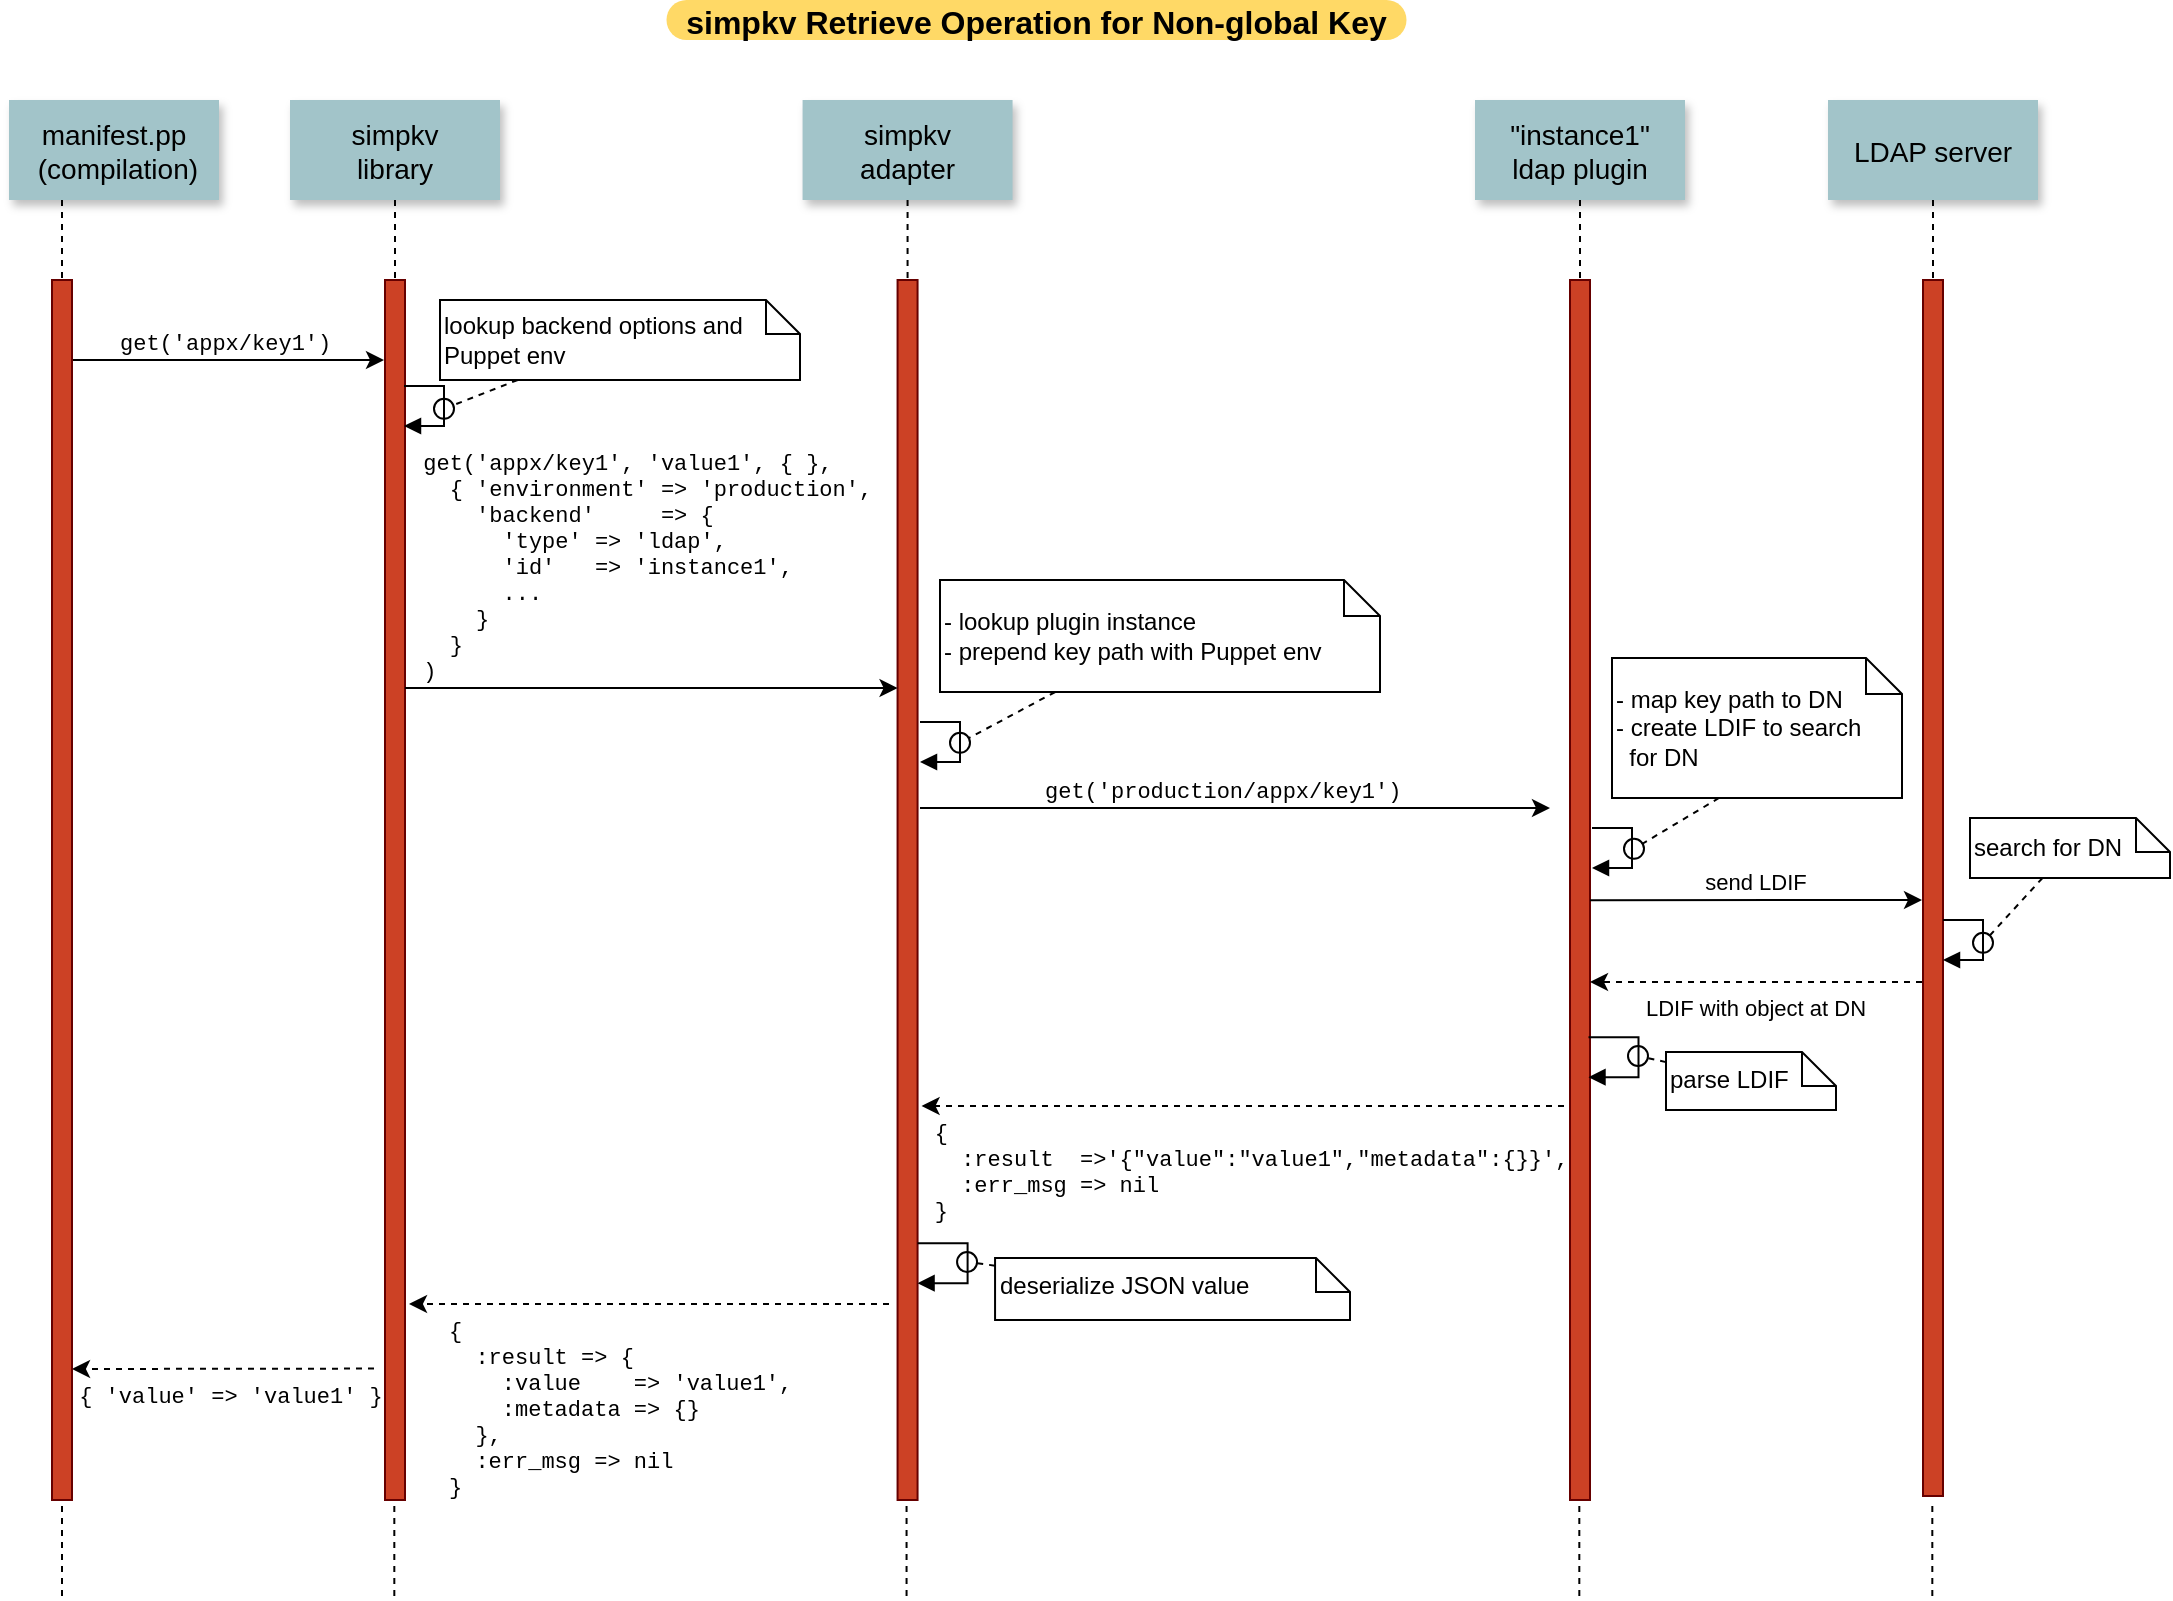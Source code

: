<mxfile version="14.6.11" type="google"><diagram name="Page-1" id="9361dd3d-8414-5efd-6122-117bd74ce7a7"><mxGraphModel dx="1061" dy="633" grid="1" gridSize="10" guides="1" tooltips="1" connect="1" arrows="1" fold="1" page="1" pageScale="1.5" pageWidth="1400" pageHeight="850" background="#ffffff" math="0" shadow="0"><root><mxCell id="0"/><mxCell id="1" parent="0"/><mxCell id="71" value="simpkv Retrieve Operation for Non-global Key" style="rounded=1;fontStyle=1;fillColor=#FFD966;strokeColor=none;autosize=1;arcSize=50;fontSize=16;" parent="1" vertex="1"><mxGeometry x="478.25" y="10" width="370" height="20" as="geometry"/></mxCell><mxCell id="4" value="manifest.pp&#xA; (compilation)" style="shadow=1;fillColor=#A2C4C9;strokeColor=none;fontSize=14;" parent="1" vertex="1"><mxGeometry x="149.5" y="60" width="105" height="50" as="geometry"/></mxCell><mxCell id="6" value="" style="fillColor=#CC4125;strokeColor=#660000" parent="1" vertex="1"><mxGeometry x="337.5" y="150" width="10" height="610" as="geometry"/></mxCell><mxCell id="7" value="simpkv&#xA;library" style="shadow=1;fillColor=#A2C4C9;strokeColor=none;fontSize=14;" parent="1" vertex="1"><mxGeometry x="290" y="60" width="105" height="50" as="geometry"/></mxCell><mxCell id="8" value="" style="edgeStyle=none;endArrow=none;dashed=1" parent="1" source="7" target="6" edge="1"><mxGeometry x="-5" width="100" height="100" as="geometry"><mxPoint x="342.259" y="110" as="sourcePoint"/><mxPoint x="342.576" y="165" as="targetPoint"/></mxGeometry></mxCell><mxCell id="9" value="get('appx/key1')" style="edgeStyle=elbowEdgeStyle;elbow=vertical;verticalLabelPosition=top;verticalAlign=bottom;fontFamily=Courier New;align=left;" parent="1" edge="1" source="2"><mxGeometry x="7" width="100" height="100" as="geometry"><mxPoint x="217" y="190" as="sourcePoint"/><mxPoint x="337" y="190" as="targetPoint"/><mxPoint x="-56" as="offset"/></mxGeometry></mxCell><mxCell id="15" value="simpkv&#xA;adapter" style="shadow=1;fillColor=#A2C4C9;strokeColor=none;fontSize=14;" parent="1" vertex="1"><mxGeometry x="546.284" y="60" width="105" height="50" as="geometry"/></mxCell><mxCell id="16" value="" style="edgeStyle=none;endArrow=none;dashed=1;" parent="1" source="15" target="17" edge="1"><mxGeometry x="521.043" y="270" width="100" height="100" as="geometry"><mxPoint x="598.543" y="220.0" as="sourcePoint"/><mxPoint x="598.543" y="240.0" as="targetPoint"/></mxGeometry></mxCell><mxCell id="17" value="" style="fillColor=#CC4125;strokeColor=#660000" parent="1" vertex="1"><mxGeometry x="593.78" y="150" width="10" height="610" as="geometry"/></mxCell><mxCell id="19" value="get('appx/key1', 'value1', { }, &#xA;  { 'environment' =&gt; 'production',&#xA;    'backend'     =&gt; {&#xA;      'type' =&gt; 'ldap',&#xA;      'id'   =&gt; 'instance1',&#xA;      ...&#xA;    }&#xA;  }&#xA;)" style="edgeStyle=elbowEdgeStyle;elbow=vertical;verticalLabelPosition=top;verticalAlign=bottom;align=left;exitX=1;exitY=0.5;exitDx=0;exitDy=0;entryX=-0.396;entryY=0.436;entryDx=0;entryDy=0;entryPerimeter=0;fontFamily=Courier New;" parent="1" edge="1"><mxGeometry x="-5" y="-46" width="100" height="100" as="geometry"><mxPoint x="347.5" y="354" as="sourcePoint"/><mxPoint x="593.78" y="353.5" as="targetPoint"/><Array as="points"/><mxPoint x="-116" as="offset"/></mxGeometry></mxCell><mxCell id="21" value="" style="fillColor=#CC4125;strokeColor=#660000" parent="1" vertex="1"><mxGeometry x="930" y="150" width="10" height="610" as="geometry"/></mxCell><mxCell id="22" value="&quot;instance1&quot;&#xA;ldap plugin" style="shadow=1;fillColor=#A2C4C9;strokeColor=none;fontSize=14;" parent="1" vertex="1"><mxGeometry x="882.5" y="60" width="105" height="50" as="geometry"/></mxCell><mxCell id="23" value="" style="edgeStyle=none;endArrow=none;dashed=1" parent="1" source="22" target="21" edge="1"><mxGeometry x="874.488" y="175.0" width="100" height="100" as="geometry"><mxPoint x="934.653" y="110" as="sourcePoint"/><mxPoint x="934.653" y="260" as="targetPoint"/></mxGeometry></mxCell><mxCell id="24" value="LDAP server" style="shadow=1;fillColor=#A2C4C9;strokeColor=none;fontSize=14;" parent="1" vertex="1"><mxGeometry x="1059" y="60" width="105" height="50" as="geometry"/></mxCell><mxCell id="25" value="" style="edgeStyle=none;endArrow=none;dashed=1" parent="1" source="24" target="26" edge="1"><mxGeometry x="1036.335" y="165" width="100" height="100" as="geometry"><mxPoint x="1111.259" y="110" as="sourcePoint"/><mxPoint x="1111.576" y="165" as="targetPoint"/></mxGeometry></mxCell><mxCell id="26" value="" style="fillColor=#CC4125;strokeColor=#660000" parent="1" vertex="1"><mxGeometry x="1106.5" y="150" width="10" height="608" as="geometry"/></mxCell><mxCell id="27" value="get('production/appx/key1')" style="edgeStyle=elbowEdgeStyle;elbow=vertical;verticalLabelPosition=top;verticalAlign=bottom;fontFamily=Courier New;align=left;" parent="1" edge="1"><mxGeometry y="-21" width="100" height="100" as="geometry"><mxPoint x="605" y="414" as="sourcePoint"/><mxPoint x="920" y="414" as="targetPoint"/><Array as="points"><mxPoint x="679" y="414"/></Array><mxPoint x="-97" as="offset"/></mxGeometry></mxCell><mxCell id="28" value="{&#xA;  :result =&gt; {&#xA;    :value    =&gt; 'value1',&#xA;    :metadata =&gt; {}&#xA;  },&#xA;  :err_msg =&gt; nil&#xA; }" style="edgeStyle=elbowEdgeStyle;elbow=vertical;dashed=1;verticalLabelPosition=bottom;verticalAlign=top;fontFamily=Courier New;align=left;" parent="1" edge="1"><mxGeometry x="156.5" y="162" width="100" height="100" as="geometry"><mxPoint x="589.5" y="662" as="sourcePoint"/><mxPoint x="349.5" y="662" as="targetPoint"/><Array as="points"><mxPoint x="411.5" y="662"/></Array><mxPoint x="-102" as="offset"/></mxGeometry></mxCell><mxCell id="34" value="send LDIF" style="edgeStyle=elbowEdgeStyle;elbow=vertical;verticalLabelPosition=top;verticalAlign=bottom;" parent="1" edge="1"><mxGeometry x="810" y="430.736" width="100" height="100" as="geometry"><mxPoint x="940" y="460.13" as="sourcePoint"/><mxPoint x="1106" y="460" as="targetPoint"/><Array as="points"/></mxGeometry></mxCell><mxCell id="35" value="LDIF with object at DN" style="edgeStyle=elbowEdgeStyle;elbow=vertical;dashed=1;verticalLabelPosition=bottom;verticalAlign=top" parent="1" edge="1"><mxGeometry x="820" y="481.653" width="100" height="100" as="geometry"><mxPoint x="1106" y="501" as="sourcePoint"/><mxPoint x="940" y="501.047" as="targetPoint"/><Array as="points"/></mxGeometry></mxCell><mxCell id="40" value="lookup backend options and&#xA;Puppet env" style="shape=note;align=left;whiteSpace=wrap;fontSize=12;size=17;" parent="1" vertex="1"><mxGeometry x="365" y="160" width="180" height="40" as="geometry"/></mxCell><mxCell id="41" value="" style="edgeStyle=none;endArrow=none;dashed=1" parent="1" source="40" target="39" edge="1"><mxGeometry x="1025" y="219" width="100" height="100" as="geometry"><mxPoint x="392.074" y="219" as="sourcePoint"/><mxPoint x="1125" y="219" as="targetPoint"/></mxGeometry></mxCell><mxCell id="52" value="" style="edgeStyle=none;endArrow=none;dashed=1;entryX=0.25;entryY=1;entryDx=0;entryDy=0;" parent="1" edge="1"><mxGeometry x="373.731" y="646.697" width="100" height="100" as="geometry"><mxPoint x="342.16" y="808" as="sourcePoint"/><mxPoint x="342.16" y="760" as="targetPoint"/></mxGeometry></mxCell><mxCell id="39" value="" style="ellipse;fillColor=none" parent="1" vertex="1"><mxGeometry x="362.0" y="209.394" width="10.0" height="10" as="geometry"/></mxCell><mxCell id="PjJL2SfYMkZZkFm_5Wke-99" value="" style="edgeStyle=orthogonalEdgeStyle;html=1;align=left;spacingLeft=2;endArrow=block;rounded=0;entryX=1;entryY=0;" parent="1" edge="1"><mxGeometry x="159.5" y="60" as="geometry"><mxPoint x="347" y="203" as="sourcePoint"/><Array as="points"><mxPoint x="367" y="203"/></Array><mxPoint x="347" y="223" as="targetPoint"/></mxGeometry></mxCell><mxCell id="PjJL2SfYMkZZkFm_5Wke-104" value="- lookup plugin instance&#xA;- prepend key path with Puppet env" style="shape=note;align=left;whiteSpace=wrap;fontSize=12;size=18;" parent="1" vertex="1"><mxGeometry x="615" y="300" width="220" height="56" as="geometry"/></mxCell><mxCell id="PjJL2SfYMkZZkFm_5Wke-105" value="" style="edgeStyle=none;endArrow=none;dashed=1" parent="1" source="PjJL2SfYMkZZkFm_5Wke-104" target="PjJL2SfYMkZZkFm_5Wke-106" edge="1"><mxGeometry x="1273" y="407" width="100" height="100" as="geometry"><mxPoint x="640.074" y="407" as="sourcePoint"/><mxPoint x="1373" y="407" as="targetPoint"/></mxGeometry></mxCell><mxCell id="PjJL2SfYMkZZkFm_5Wke-106" value="" style="ellipse;fillColor=none" parent="1" vertex="1"><mxGeometry x="620.0" y="376.394" width="10.0" height="10" as="geometry"/></mxCell><mxCell id="PjJL2SfYMkZZkFm_5Wke-107" value="" style="edgeStyle=orthogonalEdgeStyle;html=1;align=left;spacingLeft=2;endArrow=block;rounded=0;entryX=1;entryY=0;" parent="1" edge="1"><mxGeometry x="159.5" y="60" as="geometry"><mxPoint x="605" y="371" as="sourcePoint"/><Array as="points"><mxPoint x="625" y="371"/></Array><mxPoint x="605" y="391" as="targetPoint"/></mxGeometry></mxCell><mxCell id="h_446JqNxGpwCYfAV-Q8-74" value="- map key path to DN&#xA;- create LDIF to search&#xA;  for DN" style="shape=note;align=left;whiteSpace=wrap;fontSize=12;size=18;" parent="1" vertex="1"><mxGeometry x="951" y="339" width="145" height="70" as="geometry"/></mxCell><mxCell id="h_446JqNxGpwCYfAV-Q8-75" value="" style="ellipse;fillColor=none" parent="1" vertex="1"><mxGeometry x="957.0" y="429.394" width="10.0" height="10" as="geometry"/></mxCell><mxCell id="h_446JqNxGpwCYfAV-Q8-76" value="" style="edgeStyle=orthogonalEdgeStyle;html=1;align=left;spacingLeft=2;endArrow=block;rounded=0;entryX=1;entryY=0;" parent="1" edge="1"><mxGeometry x="240.5" y="39" as="geometry"><mxPoint x="941" y="424" as="sourcePoint"/><Array as="points"><mxPoint x="961" y="424"/></Array><mxPoint x="941" y="444" as="targetPoint"/></mxGeometry></mxCell><mxCell id="h_446JqNxGpwCYfAV-Q8-78" value="" style="edgeStyle=none;endArrow=none;dashed=1" parent="1" edge="1"><mxGeometry x="1612.78" y="460" width="100" height="100" as="geometry"><mxPoint x="1004.48" y="409" as="sourcePoint"/><mxPoint x="966" y="432" as="targetPoint"/></mxGeometry></mxCell><mxCell id="h_446JqNxGpwCYfAV-Q8-79" value="search for DN" style="shape=note;align=left;whiteSpace=wrap;fontSize=12;size=17;" parent="1" vertex="1"><mxGeometry x="1130" y="419" width="100" height="30" as="geometry"/></mxCell><mxCell id="h_446JqNxGpwCYfAV-Q8-80" value="" style="edgeStyle=none;endArrow=none;dashed=1" parent="1" source="h_446JqNxGpwCYfAV-Q8-79" target="h_446JqNxGpwCYfAV-Q8-81" edge="1"><mxGeometry x="1794.5" y="486" width="100" height="100" as="geometry"><mxPoint x="1161.574" y="486" as="sourcePoint"/><mxPoint x="1894.5" y="486" as="targetPoint"/></mxGeometry></mxCell><mxCell id="h_446JqNxGpwCYfAV-Q8-81" value="" style="ellipse;fillColor=none" parent="1" vertex="1"><mxGeometry x="1131.5" y="476.394" width="10.0" height="10" as="geometry"/></mxCell><mxCell id="h_446JqNxGpwCYfAV-Q8-82" value="" style="edgeStyle=orthogonalEdgeStyle;html=1;align=left;spacingLeft=2;endArrow=block;rounded=0;entryX=1;entryY=0;" parent="1" edge="1"><mxGeometry x="240.5" y="39" as="geometry"><mxPoint x="1116.5" y="470" as="sourcePoint"/><Array as="points"><mxPoint x="1136.5" y="470"/></Array><mxPoint x="1116.5" y="490" as="targetPoint"/></mxGeometry></mxCell><mxCell id="h_446JqNxGpwCYfAV-Q8-83" value="{&#xA;  :result  =&gt;'{&quot;value&quot;:&quot;value1&quot;,&quot;metadata&quot;:{}}',&#xA;  :err_msg =&gt; nil&#xA;}" style="edgeStyle=elbowEdgeStyle;elbow=vertical;dashed=1;verticalLabelPosition=bottom;verticalAlign=top;fontFamily=Courier New;align=left;exitX=-0.3;exitY=0.677;exitDx=0;exitDy=0;exitPerimeter=0;" parent="1" edge="1" source="21"><mxGeometry width="100" height="100" as="geometry"><mxPoint x="845.78" y="563" as="sourcePoint"/><mxPoint x="605.78" y="563" as="targetPoint"/><Array as="points"><mxPoint x="667.78" y="563"/></Array><mxPoint x="-156" as="offset"/></mxGeometry></mxCell><mxCell id="h_446JqNxGpwCYfAV-Q8-85" value="{ 'value' =&gt; 'value1' }" style="edgeStyle=elbowEdgeStyle;elbow=vertical;dashed=1;verticalLabelPosition=bottom;verticalAlign=top;fontFamily=Courier New;exitX=-0.05;exitY=0.989;exitDx=0;exitDy=0;exitPerimeter=0;" parent="1" edge="1" target="2"><mxGeometry width="100" height="100" as="geometry"><mxPoint x="332" y="694.29" as="sourcePoint"/><mxPoint x="186" y="694.9" as="targetPoint"/><mxPoint x="4" as="offset"/></mxGeometry></mxCell><mxCell id="h_446JqNxGpwCYfAV-Q8-90" value="" style="edgeStyle=none;endArrow=none;dashed=1;entryX=0.25;entryY=1;entryDx=0;entryDy=0;" parent="1" edge="1"><mxGeometry x="629.851" y="648.697" width="100" height="100" as="geometry"><mxPoint x="598.28" y="808" as="sourcePoint"/><mxPoint x="598.28" y="760" as="targetPoint"/></mxGeometry></mxCell><mxCell id="h_446JqNxGpwCYfAV-Q8-92" value="" style="edgeStyle=none;endArrow=none;dashed=1;entryX=0.25;entryY=1;entryDx=0;entryDy=0;" parent="1" edge="1"><mxGeometry x="966.231" y="647.697" width="100" height="100" as="geometry"><mxPoint x="934.66" y="808" as="sourcePoint"/><mxPoint x="934.66" y="760" as="targetPoint"/></mxGeometry></mxCell><mxCell id="h_446JqNxGpwCYfAV-Q8-93" value="" style="edgeStyle=none;endArrow=none;dashed=1;entryX=0.25;entryY=1;entryDx=0;entryDy=0;" parent="1" edge="1"><mxGeometry x="1142.731" y="647.697" width="100" height="100" as="geometry"><mxPoint x="1111.16" y="808" as="sourcePoint"/><mxPoint x="1111.16" y="760" as="targetPoint"/></mxGeometry></mxCell><mxCell id="4ZLqOtGy0CKZGI3xhmJu-71" value="parse LDIF&#xA;" style="shape=note;align=left;whiteSpace=wrap;fontSize=12;size=17;verticalAlign=top;" vertex="1" parent="1"><mxGeometry x="978" y="536" width="85" height="29" as="geometry"/></mxCell><mxCell id="4ZLqOtGy0CKZGI3xhmJu-72" value="" style="edgeStyle=none;endArrow=none;dashed=1" edge="1" source="4ZLqOtGy0CKZGI3xhmJu-71" target="4ZLqOtGy0CKZGI3xhmJu-73" parent="1"><mxGeometry x="1773" y="543.61" width="125" height="100" as="geometry"><mxPoint x="981.843" y="543.61" as="sourcePoint"/><mxPoint x="1898" y="543.61" as="targetPoint"/></mxGeometry></mxCell><mxCell id="4ZLqOtGy0CKZGI3xhmJu-73" value="" style="ellipse;fillColor=none" vertex="1" parent="1"><mxGeometry x="959" y="533.004" width="10" height="10" as="geometry"/></mxCell><mxCell id="4ZLqOtGy0CKZGI3xhmJu-74" value="" style="edgeStyle=orthogonalEdgeStyle;html=1;align=left;spacingLeft=2;endArrow=block;rounded=0;entryX=1;entryY=0;" edge="1" parent="1"><mxGeometry x="-155.75" y="97.61" as="geometry"><mxPoint x="939.25" y="528.61" as="sourcePoint"/><Array as="points"><mxPoint x="964.25" y="528.61"/></Array><mxPoint x="939.25" y="548.61" as="targetPoint"/></mxGeometry></mxCell><mxCell id="4ZLqOtGy0CKZGI3xhmJu-78" value="deserialize JSON value&#xA;" style="shape=note;align=left;whiteSpace=wrap;fontSize=12;size=17;verticalAlign=top;" vertex="1" parent="1"><mxGeometry x="642.53" y="639" width="177.47" height="31" as="geometry"/></mxCell><mxCell id="4ZLqOtGy0CKZGI3xhmJu-79" value="" style="edgeStyle=none;endArrow=none;dashed=1" edge="1" source="4ZLqOtGy0CKZGI3xhmJu-78" target="4ZLqOtGy0CKZGI3xhmJu-80" parent="1"><mxGeometry x="1437.53" y="646.61" width="125" height="100" as="geometry"><mxPoint x="646.373" y="646.61" as="sourcePoint"/><mxPoint x="1562.53" y="646.61" as="targetPoint"/></mxGeometry></mxCell><mxCell id="4ZLqOtGy0CKZGI3xhmJu-80" value="" style="ellipse;fillColor=none" vertex="1" parent="1"><mxGeometry x="623.53" y="636.004" width="10" height="10" as="geometry"/></mxCell><mxCell id="4ZLqOtGy0CKZGI3xhmJu-81" value="" style="edgeStyle=orthogonalEdgeStyle;html=1;align=left;spacingLeft=2;endArrow=block;rounded=0;entryX=1;entryY=0;" edge="1" parent="1"><mxGeometry x="-491.22" y="200.61" as="geometry"><mxPoint x="603.78" y="631.61" as="sourcePoint"/><Array as="points"><mxPoint x="628.78" y="631.61"/></Array><mxPoint x="603.78" y="651.61" as="targetPoint"/></mxGeometry></mxCell><mxCell id="4ZLqOtGy0CKZGI3xhmJu-82" value="" style="group" vertex="1" connectable="0" parent="1"><mxGeometry x="171" y="150" width="10" height="658" as="geometry"/></mxCell><mxCell id="2" value="" style="fillColor=#CC4125;strokeColor=#660000" parent="4ZLqOtGy0CKZGI3xhmJu-82" vertex="1"><mxGeometry width="10" height="610" as="geometry"/></mxCell><mxCell id="33" value="" style="edgeStyle=elbowEdgeStyle;elbow=horizontal;endArrow=none;dashed=1" parent="4ZLqOtGy0CKZGI3xhmJu-82" source="4" target="2" edge="1"><mxGeometry x="30.0" y="160" width="100" height="100" as="geometry"><mxPoint x="30.0" y="260" as="sourcePoint"/><mxPoint x="130" y="160" as="targetPoint"/></mxGeometry></mxCell><mxCell id="h_446JqNxGpwCYfAV-Q8-89" value="" style="endArrow=none;dashed=1;entryX=0.25;entryY=1;entryDx=0;entryDy=0;" parent="4ZLqOtGy0CKZGI3xhmJu-82" edge="1"><mxGeometry x="36.071" y="356.697" width="100" height="100" as="geometry"><mxPoint x="5" y="658" as="sourcePoint"/><mxPoint x="5" y="610" as="targetPoint"/></mxGeometry></mxCell></root></mxGraphModel></diagram></mxfile>